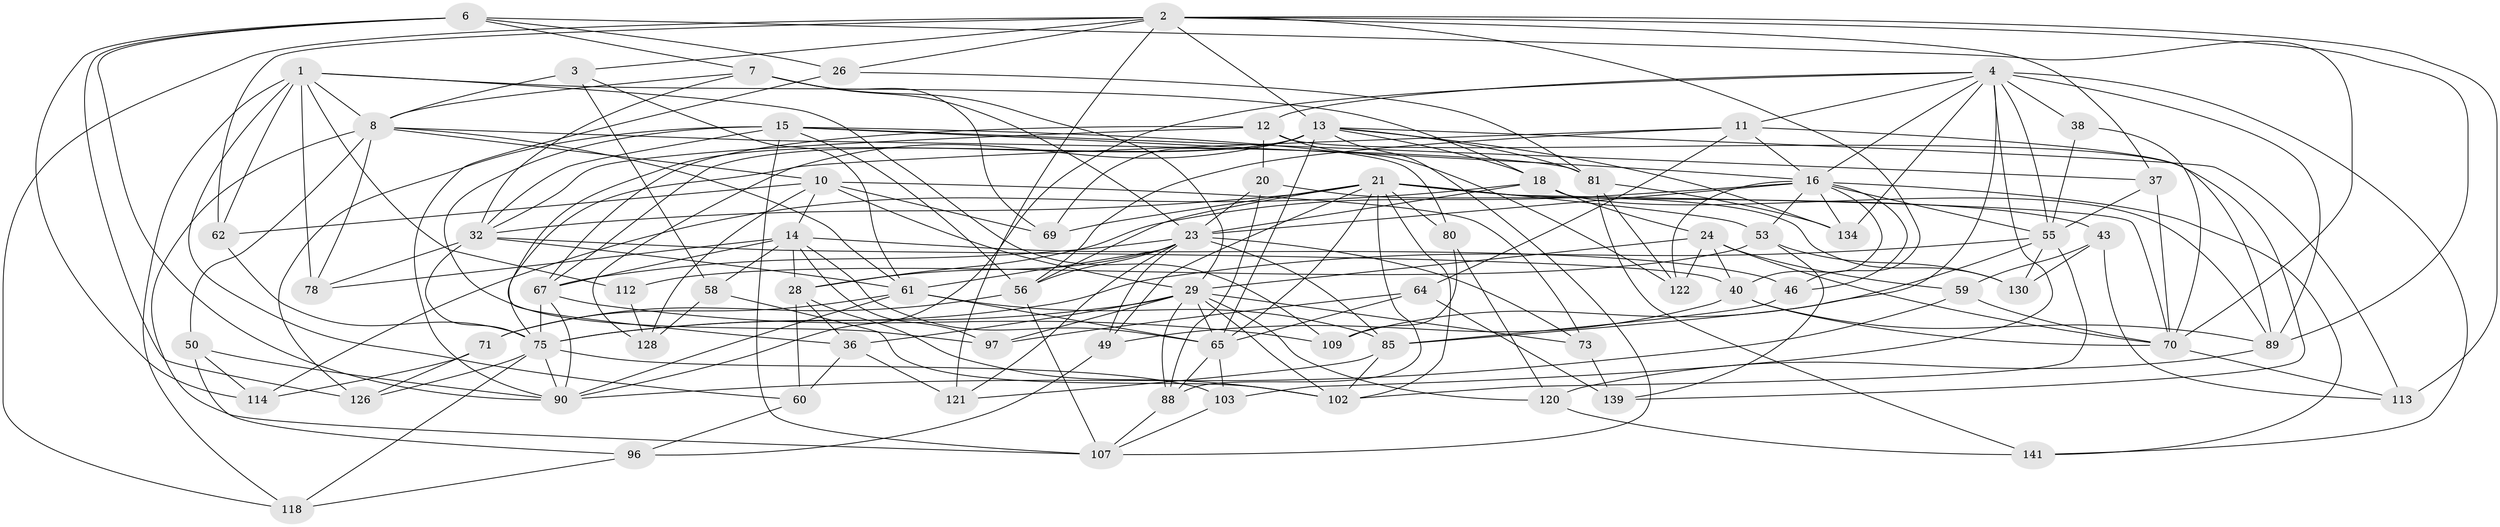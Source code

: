 // original degree distribution, {4: 1.0}
// Generated by graph-tools (version 1.1) at 2025/21/03/04/25 18:21:00]
// undirected, 73 vertices, 212 edges
graph export_dot {
graph [start="1"]
  node [color=gray90,style=filled];
  1 [super="+5"];
  2 [super="+31+86"];
  3;
  4 [super="+33+35+22"];
  6 [super="+57"];
  7 [super="+48"];
  8 [super="+30+9"];
  10 [super="+91+45"];
  11 [super="+54"];
  12 [super="+94"];
  13 [super="+127+145+76"];
  14 [super="+17+19"];
  15 [super="+99+51"];
  16 [super="+123+25+82"];
  18 [super="+42"];
  20;
  21 [super="+143+137+133"];
  23 [super="+117+34"];
  24 [super="+84"];
  26;
  28 [super="+111"];
  29 [super="+44+52+124"];
  32 [super="+47+129"];
  36 [super="+115"];
  37;
  38;
  40 [super="+41"];
  43;
  46;
  49;
  50;
  53 [super="+101"];
  55 [super="+83"];
  56 [super="+125"];
  58;
  59;
  60;
  61 [super="+100+138"];
  62;
  64;
  65 [super="+77+66"];
  67 [super="+74+93"];
  69;
  70 [super="+108+98"];
  71;
  73;
  75 [super="+119+79"];
  78;
  80;
  81 [super="+104"];
  85 [super="+87"];
  88 [super="+105"];
  89 [super="+131"];
  90 [super="+147+106"];
  96;
  97;
  102 [super="+142"];
  103;
  107 [super="+140"];
  109;
  112;
  113;
  114;
  118;
  120;
  121;
  122;
  126;
  128;
  130;
  134;
  139;
  141;
  1 -- 109;
  1 -- 60;
  1 -- 112;
  1 -- 18;
  1 -- 118;
  1 -- 8;
  1 -- 62;
  1 -- 78;
  2 -- 113;
  2 -- 26;
  2 -- 121;
  2 -- 37;
  2 -- 46;
  2 -- 3;
  2 -- 118;
  2 -- 89;
  2 -- 13;
  2 -- 62;
  3 -- 58;
  3 -- 61;
  3 -- 8;
  4 -- 16;
  4 -- 90;
  4 -- 12;
  4 -- 55;
  4 -- 85;
  4 -- 38 [weight=2];
  4 -- 141;
  4 -- 103;
  4 -- 134;
  4 -- 89;
  4 -- 11;
  6 -- 70;
  6 -- 126;
  6 -- 26;
  6 -- 114;
  6 -- 7;
  6 -- 90;
  7 -- 32;
  7 -- 23;
  7 -- 69;
  7 -- 29;
  7 -- 8;
  8 -- 107;
  8 -- 81;
  8 -- 61;
  8 -- 10 [weight=2];
  8 -- 50;
  8 -- 78;
  10 -- 62;
  10 -- 29;
  10 -- 14;
  10 -- 128;
  10 -- 73;
  10 -- 69;
  11 -- 75;
  11 -- 64;
  11 -- 89;
  11 -- 16;
  11 -- 56;
  12 -- 139;
  12 -- 20;
  12 -- 122;
  12 -- 67;
  12 -- 32;
  13 -- 81;
  13 -- 113;
  13 -- 36;
  13 -- 107;
  13 -- 67 [weight=2];
  13 -- 128;
  13 -- 65;
  13 -- 18;
  13 -- 69;
  13 -- 134;
  14 -- 46;
  14 -- 78;
  14 -- 58;
  14 -- 28;
  14 -- 65;
  14 -- 97;
  14 -- 67;
  15 -- 56;
  15 -- 97;
  15 -- 107;
  15 -- 80;
  15 -- 37;
  15 -- 126;
  15 -- 32;
  15 -- 16;
  16 -- 53;
  16 -- 40;
  16 -- 46;
  16 -- 55;
  16 -- 122;
  16 -- 28;
  16 -- 141;
  16 -- 134;
  16 -- 23;
  18 -- 89;
  18 -- 23;
  18 -- 114;
  18 -- 24;
  20 -- 88;
  20 -- 130;
  20 -- 23;
  21 -- 53;
  21 -- 88 [weight=2];
  21 -- 56;
  21 -- 69;
  21 -- 80;
  21 -- 102;
  21 -- 70;
  21 -- 43;
  21 -- 65;
  21 -- 49;
  21 -- 32;
  23 -- 67;
  23 -- 61;
  23 -- 73;
  23 -- 49;
  23 -- 85;
  23 -- 56;
  23 -- 121;
  23 -- 28;
  24 -- 59;
  24 -- 122;
  24 -- 40;
  24 -- 70;
  24 -- 29;
  26 -- 81;
  26 -- 90;
  28 -- 36;
  28 -- 102;
  28 -- 60;
  29 -- 36 [weight=2];
  29 -- 73;
  29 -- 97;
  29 -- 120;
  29 -- 65;
  29 -- 102;
  29 -- 88;
  29 -- 75;
  32 -- 61;
  32 -- 78;
  32 -- 40;
  32 -- 75;
  36 -- 121;
  36 -- 60;
  37 -- 70;
  37 -- 55;
  38 -- 70;
  38 -- 55;
  40 -- 89;
  40 -- 70;
  40 -- 49;
  43 -- 59;
  43 -- 130;
  43 -- 113;
  46 -- 85;
  49 -- 96;
  50 -- 96;
  50 -- 114;
  50 -- 90;
  53 -- 139;
  53 -- 112 [weight=2];
  53 -- 130;
  55 -- 102;
  55 -- 75;
  55 -- 130;
  55 -- 109;
  56 -- 71;
  56 -- 107;
  58 -- 128;
  58 -- 102;
  59 -- 70;
  59 -- 90;
  60 -- 96;
  61 -- 85;
  61 -- 71;
  61 -- 65;
  61 -- 90;
  62 -- 75;
  64 -- 139;
  64 -- 65;
  64 -- 97;
  65 -- 103;
  65 -- 88;
  67 -- 90;
  67 -- 75;
  67 -- 109;
  70 -- 113;
  71 -- 114;
  71 -- 126;
  73 -- 139;
  75 -- 126;
  75 -- 118;
  75 -- 103;
  75 -- 90;
  80 -- 120;
  80 -- 109;
  81 -- 141;
  81 -- 122;
  81 -- 134;
  85 -- 121;
  85 -- 102;
  88 -- 107;
  89 -- 120;
  96 -- 118;
  103 -- 107;
  112 -- 128;
  120 -- 141;
}
